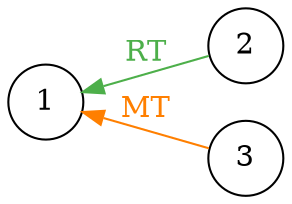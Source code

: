 digraph G {
    rankdir = "RL"
    node [shape = circle];

    subgraph RT {
        edge [color = "#4daf4a", fontcolor = "#4daf4a"];
        2 -> 1 [label = "RT"];
    }

    subgraph MT {
        edge [color = "#ff7f00", fontcolor = "#ff7f00"];
        3 -> 1 [label = "MT"];
    }
}